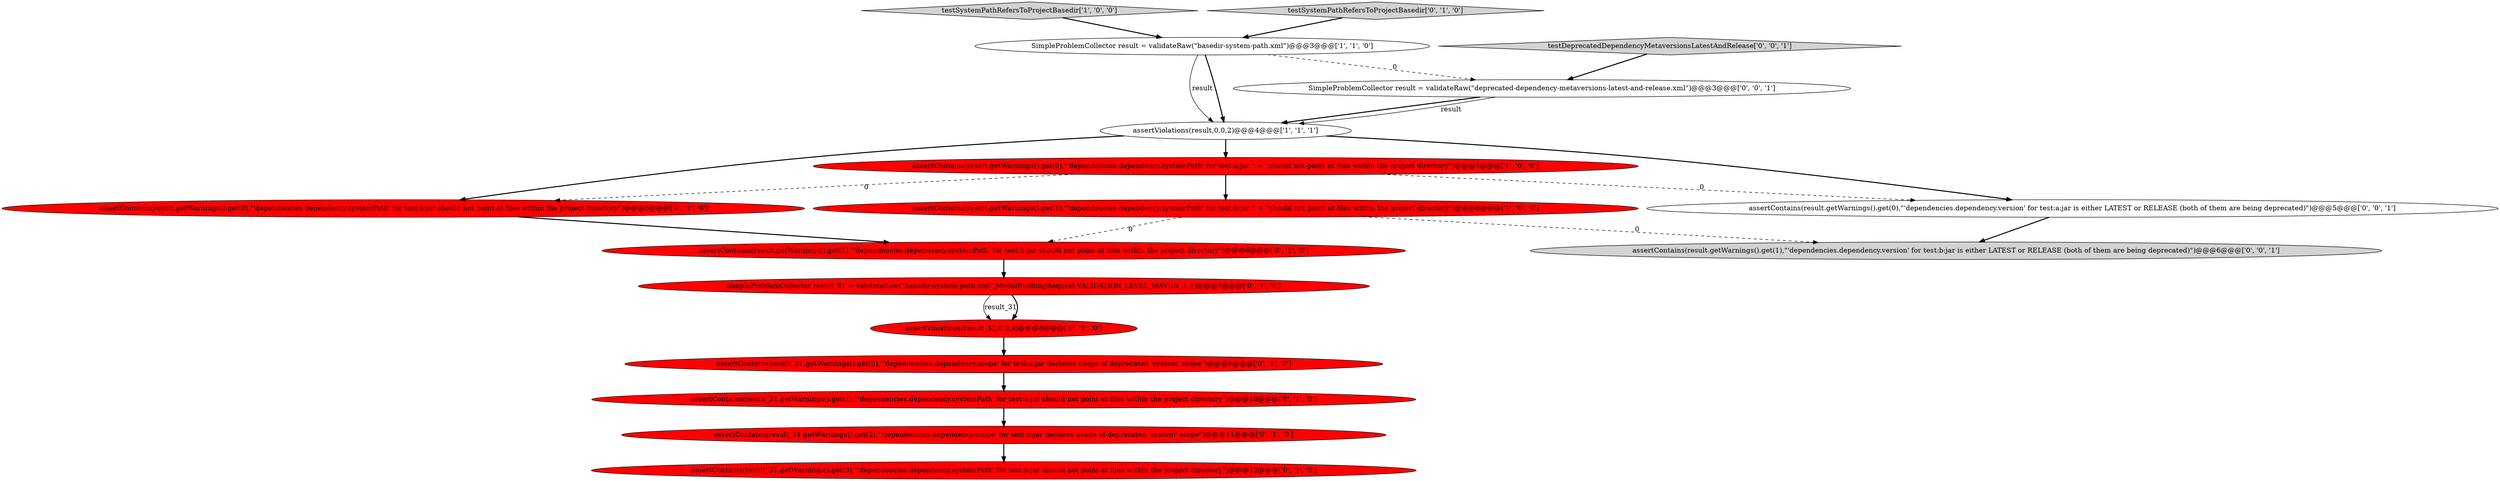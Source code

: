digraph {
16 [style = filled, label = "SimpleProblemCollector result = validateRaw(\"deprecated-dependency-metaversions-latest-and-release.xml\")@@@3@@@['0', '0', '1']", fillcolor = white, shape = ellipse image = "AAA0AAABBB3BBB"];
6 [style = filled, label = "SimpleProblemCollector result_31 = validateRaw(\"basedir-system-path.xml\",ModelBuildingRequest.VALIDATION_LEVEL_MAVEN_3_1)@@@7@@@['0', '1', '0']", fillcolor = red, shape = ellipse image = "AAA1AAABBB2BBB"];
8 [style = filled, label = "assertContains(result_31.getWarnings().get(3),\"'dependencies.dependency.systemPath' for test:b:jar should not point at files within the project directory\")@@@12@@@['0', '1', '0']", fillcolor = red, shape = ellipse image = "AAA1AAABBB2BBB"];
1 [style = filled, label = "testSystemPathRefersToProjectBasedir['1', '0', '0']", fillcolor = lightgray, shape = diamond image = "AAA0AAABBB1BBB"];
9 [style = filled, label = "assertContains(result.getWarnings().get(0),\"'dependencies.dependency.systemPath' for test:a:jar should not point at files within the project directory\")@@@5@@@['0', '1', '0']", fillcolor = red, shape = ellipse image = "AAA1AAABBB2BBB"];
12 [style = filled, label = "assertViolations(result_31,0,0,4)@@@8@@@['0', '1', '0']", fillcolor = red, shape = ellipse image = "AAA1AAABBB2BBB"];
7 [style = filled, label = "assertContains(result_31.getWarnings().get(2),\"'dependencies.dependency.scope' for test:b:jar declares usage of deprecated 'system' scope\")@@@11@@@['0', '1', '0']", fillcolor = red, shape = ellipse image = "AAA1AAABBB2BBB"];
10 [style = filled, label = "assertContains(result_31.getWarnings().get(0),\"'dependencies.dependency.scope' for test:a:jar declares usage of deprecated 'system' scope\")@@@9@@@['0', '1', '0']", fillcolor = red, shape = ellipse image = "AAA1AAABBB2BBB"];
4 [style = filled, label = "SimpleProblemCollector result = validateRaw(\"basedir-system-path.xml\")@@@3@@@['1', '1', '0']", fillcolor = white, shape = ellipse image = "AAA0AAABBB1BBB"];
13 [style = filled, label = "assertContains(result_31.getWarnings().get(1),\"'dependencies.dependency.systemPath' for test:a:jar should not point at files within the project directory\")@@@10@@@['0', '1', '0']", fillcolor = red, shape = ellipse image = "AAA1AAABBB2BBB"];
14 [style = filled, label = "assertContains(result.getWarnings().get(1),\"'dependencies.dependency.version' for test:b:jar is either LATEST or RELEASE (both of them are being deprecated)\")@@@6@@@['0', '0', '1']", fillcolor = lightgray, shape = ellipse image = "AAA0AAABBB3BBB"];
0 [style = filled, label = "assertViolations(result,0,0,2)@@@4@@@['1', '1', '1']", fillcolor = white, shape = ellipse image = "AAA0AAABBB1BBB"];
11 [style = filled, label = "testSystemPathRefersToProjectBasedir['0', '1', '0']", fillcolor = lightgray, shape = diamond image = "AAA0AAABBB2BBB"];
3 [style = filled, label = "assertContains(result.getWarnings().get(1),\"'dependencies.dependency.systemPath' for test:b:jar \" + \"should not point at files within the project directory\")@@@6@@@['1', '0', '0']", fillcolor = red, shape = ellipse image = "AAA1AAABBB1BBB"];
2 [style = filled, label = "assertContains(result.getWarnings().get(0),\"'dependencies.dependency.systemPath' for test:a:jar \" + \"should not point at files within the project directory\")@@@5@@@['1', '0', '0']", fillcolor = red, shape = ellipse image = "AAA1AAABBB1BBB"];
5 [style = filled, label = "assertContains(result.getWarnings().get(1),\"'dependencies.dependency.systemPath' for test:b:jar should not point at files within the project directory\")@@@6@@@['0', '1', '0']", fillcolor = red, shape = ellipse image = "AAA1AAABBB2BBB"];
17 [style = filled, label = "testDeprecatedDependencyMetaversionsLatestAndRelease['0', '0', '1']", fillcolor = lightgray, shape = diamond image = "AAA0AAABBB3BBB"];
15 [style = filled, label = "assertContains(result.getWarnings().get(0),\"'dependencies.dependency.version' for test:a:jar is either LATEST or RELEASE (both of them are being deprecated)\")@@@5@@@['0', '0', '1']", fillcolor = white, shape = ellipse image = "AAA0AAABBB3BBB"];
4->0 [style = solid, label="result"];
3->5 [style = dashed, label="0"];
1->4 [style = bold, label=""];
0->9 [style = bold, label=""];
16->0 [style = bold, label=""];
4->16 [style = dashed, label="0"];
15->14 [style = bold, label=""];
2->3 [style = bold, label=""];
11->4 [style = bold, label=""];
0->2 [style = bold, label=""];
7->8 [style = bold, label=""];
16->0 [style = solid, label="result"];
0->15 [style = bold, label=""];
4->0 [style = bold, label=""];
2->15 [style = dashed, label="0"];
6->12 [style = solid, label="result_31"];
12->10 [style = bold, label=""];
5->6 [style = bold, label=""];
10->13 [style = bold, label=""];
2->9 [style = dashed, label="0"];
13->7 [style = bold, label=""];
9->5 [style = bold, label=""];
3->14 [style = dashed, label="0"];
17->16 [style = bold, label=""];
6->12 [style = bold, label=""];
}
